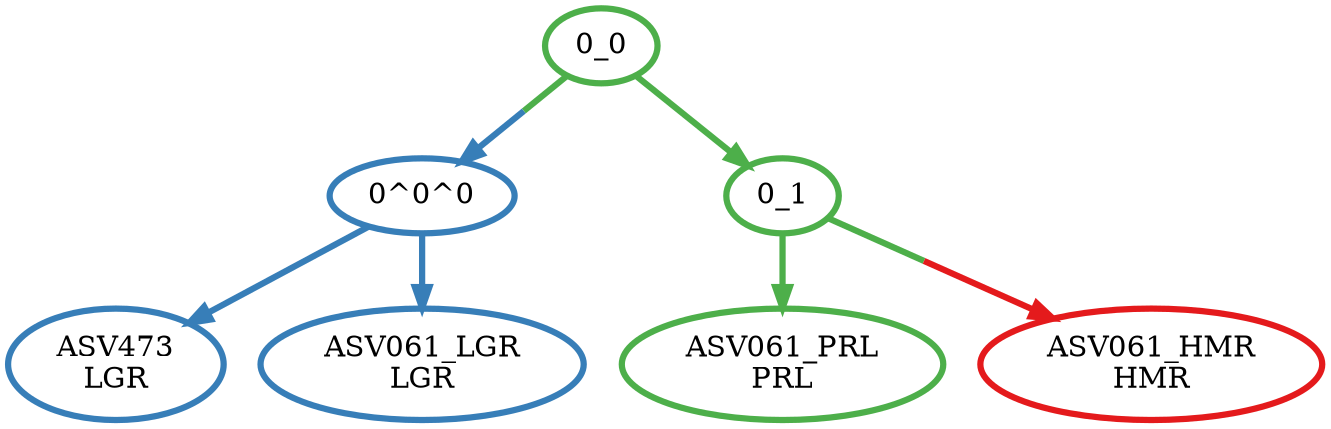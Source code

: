 digraph T {
	{
		rank=same
		6 [penwidth=3,colorscheme=set19,color=3,label="ASV061_PRL\nPRL"]
		5 [penwidth=3,colorscheme=set19,color=1,label="ASV061_HMR\nHMR"]
		4 [penwidth=3,colorscheme=set19,color=2,label="ASV473\nLGR"]
		3 [penwidth=3,colorscheme=set19,color=2,label="ASV061_LGR\nLGR"]
	}
	2 [penwidth=3,colorscheme=set19,color=2,label="0^0^0"]
	1 [penwidth=3,colorscheme=set19,color=3,label="0_1"]
	0 [penwidth=3,colorscheme=set19,color=3,label="0_0"]
	2 -> 4 [penwidth=3,colorscheme=set19,color=2]
	2 -> 3 [penwidth=3,colorscheme=set19,color=2]
	1 -> 6 [penwidth=3,colorscheme=set19,color=3]
	1 -> 5 [penwidth=3,colorscheme=set19,color="3;0.5:1"]
	0 -> 2 [penwidth=3,colorscheme=set19,color="3;0.5:2"]
	0 -> 1 [penwidth=3,colorscheme=set19,color=3]
}
